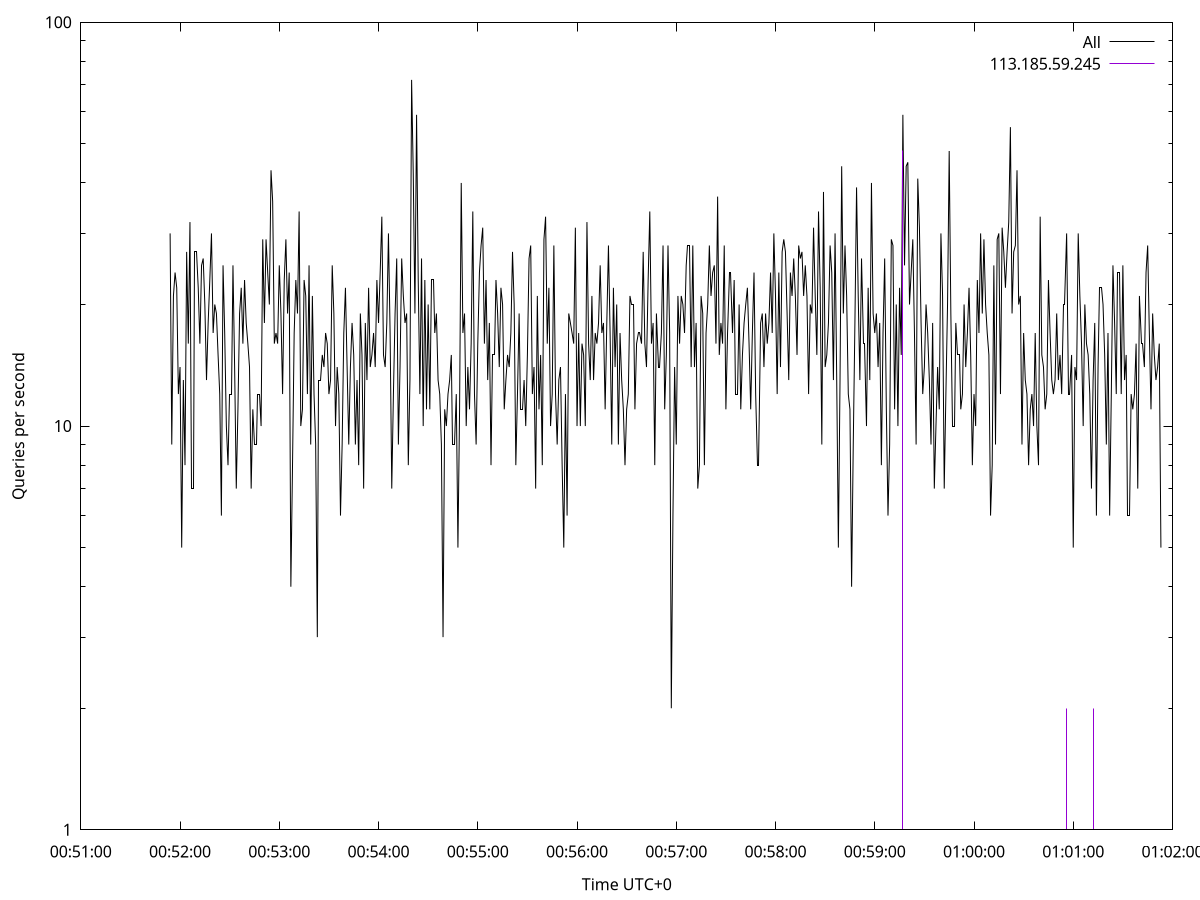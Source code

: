 set terminal pngcairo size 1024,768
set output 'Sun Jan  7 07:51:54 2024.png'
set ylabel 'Queries per second'
set xlabel 'Time UTC+0'
set xdata time
set timefmt "%s"
set log y
plot \
'-' using 1:2 linecolor 0 linetype 2 with lines title 'All', \
'-' using 1:2 linecolor 1 linetype 3 with impulses title "113.185.59.245"
1704588714 30
1704588715 9
1704588716 21
1704588717 24
1704588718 22
1704588719 12
1704588720 14
1704588721 5
1704588722 13
1704588723 8
1704588724 27
1704588725 16
1704588726 32
1704588727 7
1704588728 7
1704588729 27
1704588730 27
1704588731 22
1704588732 16
1704588733 25
1704588734 26
1704588735 20
1704588736 13
1704588737 18
1704588738 23
1704588739 30
1704588740 17
1704588741 20
1704588742 19
1704588743 15
1704588744 12
1704588745 6
1704588746 25
1704588747 17
1704588748 10
1704588749 8
1704588750 12
1704588751 12
1704588752 25
1704588753 14
1704588754 7
1704588755 11
1704588756 19
1704588757 22
1704588758 16
1704588759 23
1704588760 18
1704588761 16
1704588762 14
1704588763 7
1704588764 11
1704588765 9
1704588766 9
1704588767 12
1704588768 12
1704588769 10
1704588770 29
1704588771 18
1704588772 29
1704588773 24
1704588774 20
1704588775 43
1704588776 36
1704588777 16
1704588778 17
1704588779 16
1704588780 25
1704588781 19
1704588782 12
1704588783 23
1704588784 29
1704588785 19
1704588786 24
1704588787 4
1704588788 8
1704588789 17
1704588790 23
1704588791 19
1704588792 34
1704588793 10
1704588794 11
1704588795 23
1704588796 21
1704588797 12
1704588798 25
1704588799 9
1704588800 21
1704588801 12
1704588802 9
1704588803 3
1704588804 13
1704588805 13
1704588806 15
1704588807 14
1704588808 17
1704588809 16
1704588810 12
1704588811 13
1704588812 25
1704588813 19
1704588814 10
1704588815 14
1704588816 12
1704588817 6
1704588818 9
1704588819 17
1704588820 22
1704588821 14
1704588822 9
1704588823 14
1704588824 18
1704588825 15
1704588826 9
1704588827 13
1704588828 8
1704588829 19
1704588830 15
1704588831 7
1704588832 18
1704588833 13
1704588834 22
1704588835 14
1704588836 15
1704588837 17
1704588838 14
1704588839 23
1704588840 18
1704588841 24
1704588842 33
1704588843 15
1704588844 14
1704588845 18
1704588846 30
1704588847 17
1704588848 7
1704588849 12
1704588850 19
1704588851 26
1704588852 9
1704588853 14
1704588854 26
1704588855 21
1704588856 18
1704588857 19
1704588858 8
1704588859 13
1704588860 72
1704588861 42
1704588862 19
1704588863 59
1704588864 23
1704588865 12
1704588866 26
1704588867 10
1704588868 23
1704588869 11
1704588870 20
1704588871 11
1704588872 23
1704588873 23
1704588874 17
1704588875 19
1704588876 13
1704588877 12
1704588878 9
1704588879 3
1704588880 11
1704588881 10
1704588882 12
1704588883 13
1704588884 15
1704588885 9
1704588886 9
1704588887 12
1704588888 5
1704588889 11
1704588890 40
1704588891 17
1704588892 19
1704588893 10
1704588894 14
1704588895 11
1704588896 16
1704588897 34
1704588898 12
1704588899 9
1704588900 16
1704588901 24
1704588902 28
1704588903 31
1704588904 16
1704588905 23
1704588906 13
1704588907 18
1704588908 8
1704588909 15
1704588910 15
1704588911 23
1704588912 19
1704588913 14
1704588914 22
1704588915 20
1704588916 11
1704588917 13
1704588918 15
1704588919 14
1704588920 17
1704588921 27
1704588922 20
1704588923 8
1704588924 12
1704588925 19
1704588926 11
1704588927 11
1704588928 13
1704588929 10
1704588930 15
1704588931 26
1704588932 28
1704588933 12
1704588934 14
1704588935 7
1704588936 21
1704588937 11
1704588938 15
1704588939 8
1704588940 29
1704588941 33
1704588942 16
1704588943 22
1704588944 10
1704588945 12
1704588946 28
1704588947 12
1704588948 9
1704588949 13
1704588950 14
1704588951 8
1704588952 5
1704588953 12
1704588954 6
1704588955 19
1704588956 18
1704588957 17
1704588958 16
1704588959 31
1704588960 10
1704588961 17
1704588962 10
1704588963 16
1704588964 15
1704588965 10
1704588966 32
1704588967 16
1704588968 13
1704588969 21
1704588970 13
1704588971 17
1704588972 16
1704588973 18
1704588974 25
1704588975 17
1704588976 18
1704588977 11
1704588978 18
1704588979 28
1704588980 17
1704588981 9
1704588982 22
1704588983 14
1704588984 20
1704588985 9
1704588986 17
1704588987 13
1704588988 11
1704588989 8
1704588990 11
1704588991 12
1704588992 21
1704588993 20
1704588994 20
1704588995 11
1704588996 16
1704588997 17
1704588998 17
1704588999 16
1704589000 27
1704589001 16
1704589002 14
1704589003 23
1704589004 34
1704589005 16
1704589006 18
1704589007 8
1704589008 19
1704589009 14
1704589010 14
1704589011 17
1704589012 28
1704589013 11
1704589014 15
1704589015 28
1704589016 17
1704589017 2
1704589018 6
1704589019 14
1704589020 9
1704589021 21
1704589022 16
1704589023 21
1704589024 20
1704589025 17
1704589026 25
1704589027 28
1704589028 28
1704589029 14
1704589030 28
1704589031 14
1704589032 18
1704589033 7
1704589034 8
1704589035 21
1704589036 19
1704589037 8
1704589038 17
1704589039 20
1704589040 28
1704589041 21
1704589042 24
1704589043 25
1704589044 16
1704589045 37
1704589046 15
1704589047 18
1704589048 16
1704589049 28
1704589050 11
1704589051 17
1704589052 24
1704589053 24
1704589054 17
1704589055 23
1704589056 12
1704589057 12
1704589058 20
1704589059 11
1704589060 15
1704589061 18
1704589062 20
1704589063 22
1704589064 16
1704589065 11
1704589066 17
1704589067 24
1704589068 12
1704589069 8
1704589070 8
1704589071 18
1704589072 19
1704589073 14
1704589074 19
1704589075 16
1704589076 18
1704589077 24
1704589078 17
1704589079 30
1704589080 21
1704589081 12
1704589082 24
1704589083 14
1704589084 27
1704589085 29
1704589086 27
1704589087 19
1704589088 13
1704589089 24
1704589090 21
1704589091 26
1704589092 21
1704589093 15
1704589094 28
1704589095 26
1704589096 27
1704589097 21
1704589098 25
1704589099 21
1704589100 12
1704589101 20
1704589102 19
1704589103 31
1704589104 21
1704589105 15
1704589106 34
1704589107 22
1704589108 9
1704589109 38
1704589110 14
1704589111 15
1704589112 18
1704589113 28
1704589114 24
1704589115 13
1704589116 30
1704589117 13
1704589118 5
1704589119 13
1704589120 44
1704589121 19
1704589122 28
1704589123 21
1704589124 12
1704589125 11
1704589126 4
1704589127 9
1704589128 18
1704589129 39
1704589130 21
1704589131 13
1704589132 26
1704589133 16
1704589134 16
1704589135 10
1704589136 22
1704589137 13
1704589138 40
1704589139 19
1704589140 17
1704589141 19
1704589142 14
1704589143 18
1704589144 8
1704589145 17
1704589146 26
1704589147 11
1704589148 6
1704589149 9
1704589150 29
1704589151 28
1704589152 11
1704589153 20
1704589154 10
1704589155 22
1704589156 15
1704589157 59
1704589158 25
1704589159 44
1704589160 45
1704589161 20
1704589162 24
1704589163 29
1704589164 17
1704589165 9
1704589166 41
1704589167 31
1704589168 18
1704589169 12
1704589170 14
1704589171 20
1704589172 17
1704589173 13
1704589174 9
1704589175 18
1704589176 7
1704589177 10
1704589178 14
1704589179 11
1704589180 30
1704589181 21
1704589182 7
1704589183 12
1704589184 20
1704589185 48
1704589186 19
1704589187 10
1704589188 10
1704589189 18
1704589190 15
1704589191 15
1704589192 11
1704589193 12
1704589194 20
1704589195 14
1704589196 17
1704589197 22
1704589198 15
1704589199 8
1704589200 12
1704589201 10
1704589202 23
1704589203 17
1704589204 30
1704589205 19
1704589206 29
1704589207 20
1704589208 17
1704589209 15
1704589210 6
1704589211 8
1704589212 25
1704589213 9
1704589214 29
1704589215 30
1704589216 12
1704589217 31
1704589218 27
1704589219 22
1704589220 27
1704589221 32
1704589222 55
1704589223 19
1704589224 27
1704589225 28
1704589226 43
1704589227 20
1704589228 21
1704589229 9
1704589230 17
1704589231 13
1704589232 12
1704589233 8
1704589234 11
1704589235 12
1704589236 10
1704589237 17
1704589238 10
1704589239 8
1704589240 33
1704589241 15
1704589242 14
1704589243 11
1704589244 12
1704589245 23
1704589246 17
1704589247 13
1704589248 12
1704589249 13
1704589250 19
1704589251 13
1704589252 15
1704589253 12
1704589254 20
1704589255 20
1704589256 30
1704589257 12
1704589258 12
1704589259 15
1704589260 5
1704589261 14
1704589262 13
1704589263 30
1704589264 21
1704589265 16
1704589266 10
1704589267 20
1704589268 16
1704589269 15
1704589270 12
1704589271 7
1704589272 13
1704589273 18
1704589274 6
1704589275 14
1704589276 22
1704589277 22
1704589278 20
1704589279 15
1704589280 9
1704589281 17
1704589282 6
1704589283 12
1704589284 25
1704589285 18
1704589286 12
1704589287 24
1704589288 24
1704589289 12
1704589290 25
1704589291 13
1704589292 15
1704589293 6
1704589294 6
1704589295 12
1704589296 11
1704589297 12
1704589298 16
1704589299 7
1704589300 21
1704589301 16
1704589302 16
1704589303 14
1704589304 24
1704589305 28
1704589306 17
1704589307 11
1704589308 19
1704589309 15
1704589310 13
1704589311 14
1704589312 16
1704589313 5

e
1704588846 1
1704589157 48
1704589256 2
1704589272 2

e
